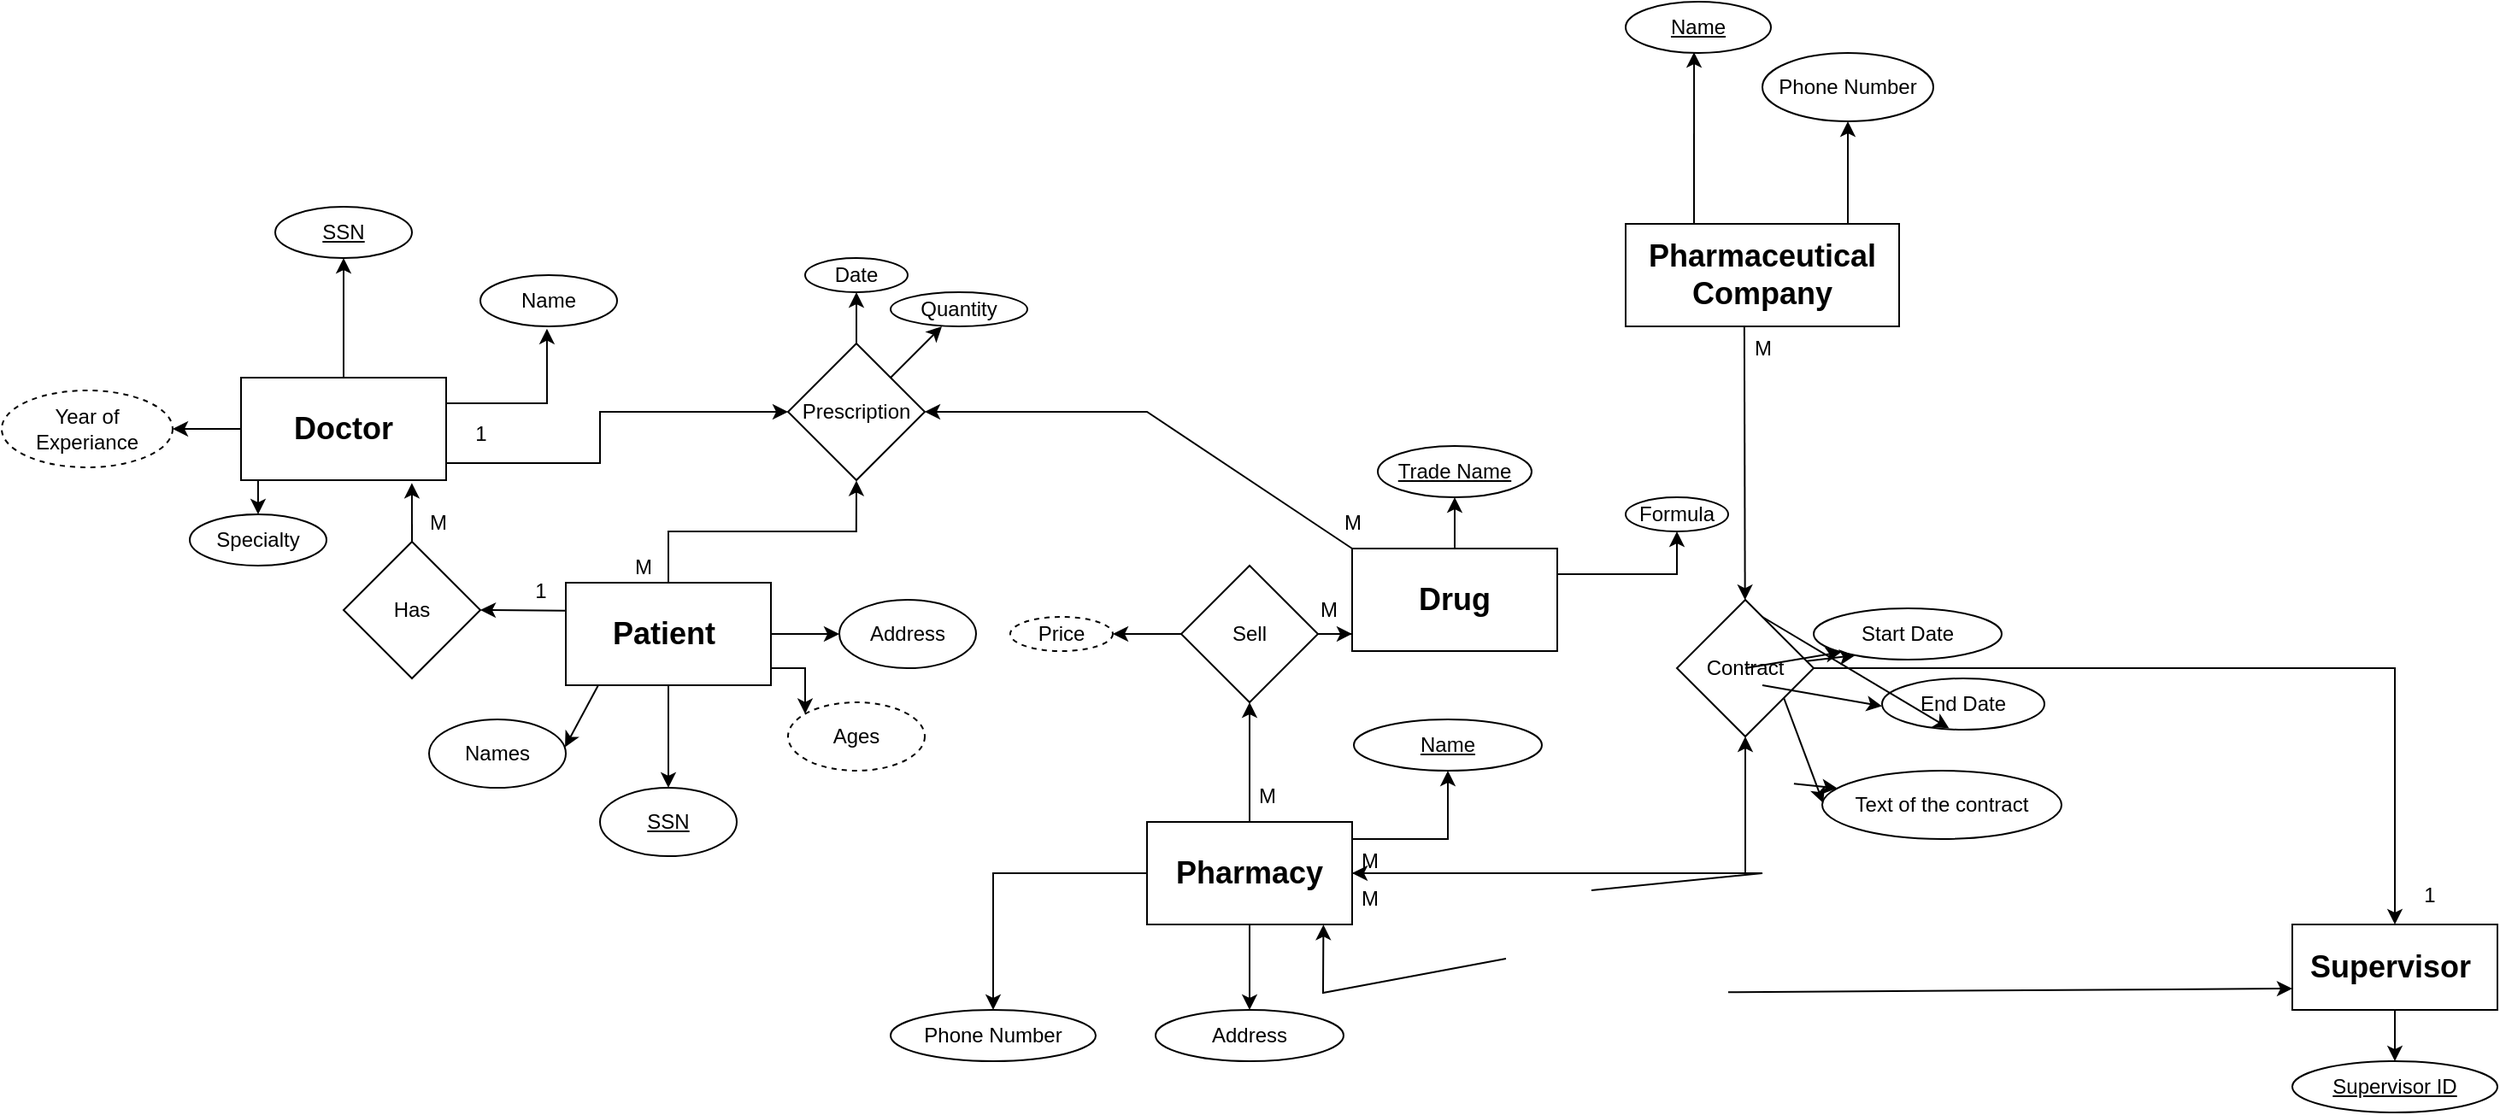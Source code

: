 <mxfile version="24.8.6">
  <diagram name="Page-1" id="-Sb2iiyz_SoWNLAZgfZH">
    <mxGraphModel dx="1687" dy="1969" grid="1" gridSize="10" guides="1" tooltips="1" connect="1" arrows="1" fold="1" page="1" pageScale="1" pageWidth="850" pageHeight="1100" math="0" shadow="0">
      <root>
        <mxCell id="0" />
        <mxCell id="1" parent="0" />
        <mxCell id="ds9kkb-RaBtkJ015G7hP-6" value="" style="edgeStyle=orthogonalEdgeStyle;rounded=0;orthogonalLoop=1;jettySize=auto;html=1;" parent="1" source="ds9kkb-RaBtkJ015G7hP-1" target="ds9kkb-RaBtkJ015G7hP-5" edge="1">
          <mxGeometry relative="1" as="geometry" />
        </mxCell>
        <mxCell id="ds9kkb-RaBtkJ015G7hP-13" value="" style="edgeStyle=orthogonalEdgeStyle;rounded=0;orthogonalLoop=1;jettySize=auto;html=1;" parent="1" source="ds9kkb-RaBtkJ015G7hP-1" target="ds9kkb-RaBtkJ015G7hP-12" edge="1">
          <mxGeometry relative="1" as="geometry" />
        </mxCell>
        <mxCell id="ds9kkb-RaBtkJ015G7hP-18" style="edgeStyle=orthogonalEdgeStyle;rounded=0;orthogonalLoop=1;jettySize=auto;html=1;" parent="1" source="ds9kkb-RaBtkJ015G7hP-1" target="ds9kkb-RaBtkJ015G7hP-14" edge="1">
          <mxGeometry relative="1" as="geometry">
            <Array as="points">
              <mxPoint x="500" y="310" />
            </Array>
          </mxGeometry>
        </mxCell>
        <mxCell id="ds9kkb-RaBtkJ015G7hP-1" value="&lt;h2&gt;Patient&amp;nbsp;&lt;/h2&gt;" style="rounded=0;whiteSpace=wrap;html=1;" parent="1" vertex="1">
          <mxGeometry x="360" y="260" width="120" height="60" as="geometry" />
        </mxCell>
        <mxCell id="ds9kkb-RaBtkJ015G7hP-5" value="SSN" style="ellipse;whiteSpace=wrap;html=1;fontStyle=4" parent="1" vertex="1">
          <mxGeometry x="380" y="380" width="80" height="40" as="geometry" />
        </mxCell>
        <mxCell id="ds9kkb-RaBtkJ015G7hP-7" value="Names" style="ellipse;whiteSpace=wrap;html=1;" parent="1" vertex="1">
          <mxGeometry x="280" y="340" width="80" height="40" as="geometry" />
        </mxCell>
        <mxCell id="ds9kkb-RaBtkJ015G7hP-12" value="Address" style="ellipse;whiteSpace=wrap;html=1;" parent="1" vertex="1">
          <mxGeometry x="520" y="270" width="80" height="40" as="geometry" />
        </mxCell>
        <mxCell id="ds9kkb-RaBtkJ015G7hP-14" value="Ages" style="ellipse;whiteSpace=wrap;html=1;dashed=1;" parent="1" vertex="1">
          <mxGeometry x="490" y="330" width="80" height="40" as="geometry" />
        </mxCell>
        <mxCell id="ds9kkb-RaBtkJ015G7hP-22" value="" style="edgeStyle=orthogonalEdgeStyle;rounded=0;orthogonalLoop=1;jettySize=auto;html=1;" parent="1" source="ds9kkb-RaBtkJ015G7hP-20" target="ds9kkb-RaBtkJ015G7hP-21" edge="1">
          <mxGeometry relative="1" as="geometry" />
        </mxCell>
        <mxCell id="ds9kkb-RaBtkJ015G7hP-31" value="" style="edgeStyle=orthogonalEdgeStyle;rounded=0;orthogonalLoop=1;jettySize=auto;html=1;" parent="1" source="ds9kkb-RaBtkJ015G7hP-20" target="ds9kkb-RaBtkJ015G7hP-30" edge="1">
          <mxGeometry relative="1" as="geometry" />
        </mxCell>
        <mxCell id="ds9kkb-RaBtkJ015G7hP-20" value="&lt;h2&gt;Doctor&lt;/h2&gt;" style="rounded=0;whiteSpace=wrap;html=1;" parent="1" vertex="1">
          <mxGeometry x="170" y="140" width="120" height="60" as="geometry" />
        </mxCell>
        <mxCell id="ds9kkb-RaBtkJ015G7hP-21" value="&lt;u&gt;SSN&lt;/u&gt;" style="ellipse;whiteSpace=wrap;html=1;rounded=0;" parent="1" vertex="1">
          <mxGeometry x="190" y="40" width="80" height="30" as="geometry" />
        </mxCell>
        <mxCell id="ds9kkb-RaBtkJ015G7hP-23" value="Name" style="ellipse;whiteSpace=wrap;html=1;rounded=0;fontStyle=0" parent="1" vertex="1">
          <mxGeometry x="310" y="80" width="80" height="30" as="geometry" />
        </mxCell>
        <mxCell id="ds9kkb-RaBtkJ015G7hP-27" style="edgeStyle=orthogonalEdgeStyle;rounded=0;orthogonalLoop=1;jettySize=auto;html=1;exitX=1;exitY=0.25;exitDx=0;exitDy=0;entryX=0.487;entryY=1.045;entryDx=0;entryDy=0;entryPerimeter=0;" parent="1" source="ds9kkb-RaBtkJ015G7hP-20" target="ds9kkb-RaBtkJ015G7hP-23" edge="1">
          <mxGeometry relative="1" as="geometry" />
        </mxCell>
        <mxCell id="ds9kkb-RaBtkJ015G7hP-28" value="Specialty" style="ellipse;whiteSpace=wrap;html=1;rounded=0;fontStyle=0" parent="1" vertex="1">
          <mxGeometry x="140" y="220" width="80" height="30" as="geometry" />
        </mxCell>
        <mxCell id="ds9kkb-RaBtkJ015G7hP-30" value="Year of Experiance" style="ellipse;whiteSpace=wrap;html=1;rounded=0;fontStyle=0;dashed=1;" parent="1" vertex="1">
          <mxGeometry x="30" y="147.5" width="100" height="45" as="geometry" />
        </mxCell>
        <mxCell id="vuLVgjXynZHdN53VXNv--39" value="" style="edgeStyle=orthogonalEdgeStyle;rounded=0;orthogonalLoop=1;jettySize=auto;html=1;" edge="1" parent="1" source="ds9kkb-RaBtkJ015G7hP-32" target="ds9kkb-RaBtkJ015G7hP-36">
          <mxGeometry relative="1" as="geometry">
            <Array as="points">
              <mxPoint x="1110" y="30" />
              <mxPoint x="1110" y="30" />
            </Array>
          </mxGeometry>
        </mxCell>
        <mxCell id="ds9kkb-RaBtkJ015G7hP-32" value="&lt;h2&gt;Pharmaceutical Company&lt;/h2&gt;" style="rounded=0;whiteSpace=wrap;html=1;" parent="1" vertex="1">
          <mxGeometry x="980" y="50" width="160" height="60" as="geometry" />
        </mxCell>
        <mxCell id="ds9kkb-RaBtkJ015G7hP-34" value="&lt;u&gt;Name&lt;/u&gt;" style="ellipse;whiteSpace=wrap;html=1;" parent="1" vertex="1">
          <mxGeometry x="980" y="-80" width="85" height="30" as="geometry" />
        </mxCell>
        <mxCell id="ds9kkb-RaBtkJ015G7hP-36" value="Phone Number" style="ellipse;whiteSpace=wrap;html=1;" parent="1" vertex="1">
          <mxGeometry x="1060" y="-50" width="100" height="40" as="geometry" />
        </mxCell>
        <mxCell id="ds9kkb-RaBtkJ015G7hP-40" value="" style="edgeStyle=orthogonalEdgeStyle;rounded=0;orthogonalLoop=1;jettySize=auto;html=1;" parent="1" source="ds9kkb-RaBtkJ015G7hP-38" target="ds9kkb-RaBtkJ015G7hP-39" edge="1">
          <mxGeometry relative="1" as="geometry" />
        </mxCell>
        <mxCell id="ds9kkb-RaBtkJ015G7hP-43" style="edgeStyle=orthogonalEdgeStyle;rounded=0;orthogonalLoop=1;jettySize=auto;html=1;exitX=1;exitY=0.25;exitDx=0;exitDy=0;entryX=0.5;entryY=1;entryDx=0;entryDy=0;" parent="1" source="ds9kkb-RaBtkJ015G7hP-38" target="ds9kkb-RaBtkJ015G7hP-41" edge="1">
          <mxGeometry relative="1" as="geometry" />
        </mxCell>
        <mxCell id="ds9kkb-RaBtkJ015G7hP-38" value="&lt;h2&gt;Drug&lt;/h2&gt;" style="rounded=0;whiteSpace=wrap;html=1;" parent="1" vertex="1">
          <mxGeometry x="820" y="240" width="120" height="60" as="geometry" />
        </mxCell>
        <mxCell id="ds9kkb-RaBtkJ015G7hP-39" value="&lt;u&gt;Trade Name&lt;/u&gt;" style="ellipse;whiteSpace=wrap;html=1;" parent="1" vertex="1">
          <mxGeometry x="835" y="180" width="90" height="30" as="geometry" />
        </mxCell>
        <mxCell id="ds9kkb-RaBtkJ015G7hP-41" value="Formula" style="ellipse;whiteSpace=wrap;html=1;" parent="1" vertex="1">
          <mxGeometry x="980" y="210" width="60" height="20" as="geometry" />
        </mxCell>
        <mxCell id="vuLVgjXynZHdN53VXNv--3" value="" style="edgeStyle=orthogonalEdgeStyle;rounded=0;orthogonalLoop=1;jettySize=auto;html=1;" edge="1" parent="1" source="vuLVgjXynZHdN53VXNv--1" target="vuLVgjXynZHdN53VXNv--2">
          <mxGeometry relative="1" as="geometry">
            <Array as="points">
              <mxPoint x="876" y="410" />
            </Array>
          </mxGeometry>
        </mxCell>
        <mxCell id="vuLVgjXynZHdN53VXNv--5" value="" style="edgeStyle=orthogonalEdgeStyle;rounded=0;orthogonalLoop=1;jettySize=auto;html=1;" edge="1" parent="1" source="vuLVgjXynZHdN53VXNv--1" target="vuLVgjXynZHdN53VXNv--4">
          <mxGeometry relative="1" as="geometry" />
        </mxCell>
        <mxCell id="vuLVgjXynZHdN53VXNv--7" value="" style="edgeStyle=orthogonalEdgeStyle;rounded=0;orthogonalLoop=1;jettySize=auto;html=1;" edge="1" parent="1" source="vuLVgjXynZHdN53VXNv--1" target="vuLVgjXynZHdN53VXNv--6">
          <mxGeometry relative="1" as="geometry" />
        </mxCell>
        <mxCell id="vuLVgjXynZHdN53VXNv--19" value="" style="edgeStyle=orthogonalEdgeStyle;rounded=0;orthogonalLoop=1;jettySize=auto;html=1;" edge="1" parent="1" source="vuLVgjXynZHdN53VXNv--1" target="vuLVgjXynZHdN53VXNv--18">
          <mxGeometry relative="1" as="geometry" />
        </mxCell>
        <mxCell id="vuLVgjXynZHdN53VXNv--1" value="&lt;h2&gt;Pharmacy&lt;/h2&gt;" style="rounded=0;whiteSpace=wrap;html=1;" vertex="1" parent="1">
          <mxGeometry x="700" y="400" width="120" height="60" as="geometry" />
        </mxCell>
        <mxCell id="vuLVgjXynZHdN53VXNv--2" value="&lt;u&gt;Name&lt;/u&gt;" style="ellipse;whiteSpace=wrap;html=1;rounded=0;" vertex="1" parent="1">
          <mxGeometry x="821" y="340" width="110" height="30" as="geometry" />
        </mxCell>
        <mxCell id="vuLVgjXynZHdN53VXNv--4" value="Address" style="ellipse;whiteSpace=wrap;html=1;rounded=0;" vertex="1" parent="1">
          <mxGeometry x="705" y="510" width="110" height="30" as="geometry" />
        </mxCell>
        <mxCell id="vuLVgjXynZHdN53VXNv--6" value="Phone Number" style="ellipse;whiteSpace=wrap;html=1;rounded=0;" vertex="1" parent="1">
          <mxGeometry x="550" y="510" width="120" height="30" as="geometry" />
        </mxCell>
        <mxCell id="vuLVgjXynZHdN53VXNv--8" value="Has" style="rhombus;whiteSpace=wrap;html=1;rounded=0;" vertex="1" parent="1">
          <mxGeometry x="230" y="236" width="80" height="80" as="geometry" />
        </mxCell>
        <mxCell id="vuLVgjXynZHdN53VXNv--17" value="M" style="text;html=1;align=center;verticalAlign=middle;resizable=0;points=[];autosize=1;strokeColor=none;fillColor=none;" vertex="1" parent="1">
          <mxGeometry x="270" y="210" width="30" height="30" as="geometry" />
        </mxCell>
        <mxCell id="vuLVgjXynZHdN53VXNv--25" value="" style="edgeStyle=orthogonalEdgeStyle;rounded=0;orthogonalLoop=1;jettySize=auto;html=1;" edge="1" parent="1" source="vuLVgjXynZHdN53VXNv--18" target="vuLVgjXynZHdN53VXNv--24">
          <mxGeometry relative="1" as="geometry" />
        </mxCell>
        <mxCell id="vuLVgjXynZHdN53VXNv--18" value="Sell" style="rhombus;whiteSpace=wrap;html=1;rounded=0;" vertex="1" parent="1">
          <mxGeometry x="720" y="250" width="80" height="80" as="geometry" />
        </mxCell>
        <mxCell id="vuLVgjXynZHdN53VXNv--21" style="edgeStyle=orthogonalEdgeStyle;rounded=0;orthogonalLoop=1;jettySize=auto;html=1;entryX=0;entryY=0.833;entryDx=0;entryDy=0;entryPerimeter=0;" edge="1" parent="1" source="vuLVgjXynZHdN53VXNv--18" target="ds9kkb-RaBtkJ015G7hP-38">
          <mxGeometry relative="1" as="geometry" />
        </mxCell>
        <mxCell id="vuLVgjXynZHdN53VXNv--22" value="M" style="text;html=1;align=center;verticalAlign=middle;resizable=0;points=[];autosize=1;strokeColor=none;fillColor=none;" vertex="1" parent="1">
          <mxGeometry x="755" y="370" width="30" height="30" as="geometry" />
        </mxCell>
        <mxCell id="vuLVgjXynZHdN53VXNv--23" value="M" style="text;html=1;align=center;verticalAlign=middle;resizable=0;points=[];autosize=1;strokeColor=none;fillColor=none;" vertex="1" parent="1">
          <mxGeometry x="791" y="261" width="30" height="30" as="geometry" />
        </mxCell>
        <mxCell id="vuLVgjXynZHdN53VXNv--24" value="Price" style="ellipse;whiteSpace=wrap;html=1;rounded=0;dashed=1;" vertex="1" parent="1">
          <mxGeometry x="620" y="280" width="60" height="20" as="geometry" />
        </mxCell>
        <mxCell id="vuLVgjXynZHdN53VXNv--26" value="" style="edgeStyle=none;orthogonalLoop=1;jettySize=auto;html=1;rounded=0;entryX=0.5;entryY=0;entryDx=0;entryDy=0;exitX=0.083;exitY=1;exitDx=0;exitDy=0;exitPerimeter=0;" edge="1" parent="1" source="ds9kkb-RaBtkJ015G7hP-20" target="ds9kkb-RaBtkJ015G7hP-28">
          <mxGeometry width="100" relative="1" as="geometry">
            <mxPoint x="130" y="210" as="sourcePoint" />
            <mxPoint x="230" y="210" as="targetPoint" />
            <Array as="points" />
          </mxGeometry>
        </mxCell>
        <mxCell id="vuLVgjXynZHdN53VXNv--28" value="" style="edgeStyle=none;orthogonalLoop=1;jettySize=auto;html=1;rounded=0;exitX=0.157;exitY=1.004;exitDx=0;exitDy=0;exitPerimeter=0;entryX=0.994;entryY=0.406;entryDx=0;entryDy=0;entryPerimeter=0;" edge="1" parent="1" source="ds9kkb-RaBtkJ015G7hP-1" target="ds9kkb-RaBtkJ015G7hP-7">
          <mxGeometry width="100" relative="1" as="geometry">
            <mxPoint x="330" y="350" as="sourcePoint" />
            <mxPoint x="430" y="350" as="targetPoint" />
            <Array as="points" />
          </mxGeometry>
        </mxCell>
        <mxCell id="vuLVgjXynZHdN53VXNv--66" value="" style="edgeStyle=orthogonalEdgeStyle;rounded=0;orthogonalLoop=1;jettySize=auto;html=1;" edge="1" parent="1" source="vuLVgjXynZHdN53VXNv--30">
          <mxGeometry relative="1" as="geometry">
            <mxPoint x="530" y="90" as="targetPoint" />
          </mxGeometry>
        </mxCell>
        <mxCell id="vuLVgjXynZHdN53VXNv--30" value="Prescription" style="rhombus;whiteSpace=wrap;html=1;" vertex="1" parent="1">
          <mxGeometry x="490" y="120" width="80" height="80" as="geometry" />
        </mxCell>
        <mxCell id="vuLVgjXynZHdN53VXNv--36" value="" style="edgeStyle=none;orthogonalLoop=1;jettySize=auto;html=1;rounded=0;entryX=0.471;entryY=0.985;entryDx=0;entryDy=0;exitX=0.25;exitY=0;exitDx=0;exitDy=0;entryPerimeter=0;" edge="1" parent="1" source="ds9kkb-RaBtkJ015G7hP-32" target="ds9kkb-RaBtkJ015G7hP-34">
          <mxGeometry width="100" relative="1" as="geometry">
            <mxPoint x="970" y="-20" as="sourcePoint" />
            <mxPoint x="1070" y="-20" as="targetPoint" />
            <Array as="points" />
          </mxGeometry>
        </mxCell>
        <mxCell id="vuLVgjXynZHdN53VXNv--43" value="" style="edgeStyle=none;orthogonalLoop=1;jettySize=auto;html=1;rounded=0;exitX=0.5;exitY=0;exitDx=0;exitDy=0;entryX=0.833;entryY=1.028;entryDx=0;entryDy=0;entryPerimeter=0;" edge="1" parent="1" source="vuLVgjXynZHdN53VXNv--8" target="ds9kkb-RaBtkJ015G7hP-20">
          <mxGeometry width="100" relative="1" as="geometry">
            <mxPoint x="220" y="220" as="sourcePoint" />
            <mxPoint x="320" y="220" as="targetPoint" />
            <Array as="points" />
          </mxGeometry>
        </mxCell>
        <mxCell id="vuLVgjXynZHdN53VXNv--50" value="" style="edgeStyle=none;orthogonalLoop=1;jettySize=auto;html=1;rounded=0;entryX=0;entryY=0.5;entryDx=0;entryDy=0;" edge="1" parent="1" target="vuLVgjXynZHdN53VXNv--30">
          <mxGeometry width="100" relative="1" as="geometry">
            <mxPoint x="290" y="190" as="sourcePoint" />
            <mxPoint x="390" y="190" as="targetPoint" />
            <Array as="points">
              <mxPoint x="380" y="190" />
              <mxPoint x="380" y="160" />
            </Array>
          </mxGeometry>
        </mxCell>
        <mxCell id="vuLVgjXynZHdN53VXNv--51" value="1" style="text;html=1;align=center;verticalAlign=middle;resizable=0;points=[];autosize=1;strokeColor=none;fillColor=none;" vertex="1" parent="1">
          <mxGeometry x="295" y="158" width="30" height="30" as="geometry" />
        </mxCell>
        <mxCell id="vuLVgjXynZHdN53VXNv--53" value="" style="edgeStyle=none;orthogonalLoop=1;jettySize=auto;html=1;rounded=0;exitX=0;exitY=0;exitDx=0;exitDy=0;entryX=1;entryY=0.5;entryDx=0;entryDy=0;" edge="1" parent="1" source="ds9kkb-RaBtkJ015G7hP-38" target="vuLVgjXynZHdN53VXNv--30">
          <mxGeometry width="100" relative="1" as="geometry">
            <mxPoint x="580" y="160" as="sourcePoint" />
            <mxPoint x="680" y="160" as="targetPoint" />
            <Array as="points">
              <mxPoint x="700" y="160" />
            </Array>
          </mxGeometry>
        </mxCell>
        <mxCell id="vuLVgjXynZHdN53VXNv--54" value="M" style="text;html=1;align=center;verticalAlign=middle;resizable=0;points=[];autosize=1;strokeColor=none;fillColor=none;" vertex="1" parent="1">
          <mxGeometry x="805" y="210" width="30" height="30" as="geometry" />
        </mxCell>
        <mxCell id="vuLVgjXynZHdN53VXNv--58" value="" style="edgeStyle=none;orthogonalLoop=1;jettySize=auto;html=1;rounded=0;entryX=-0.064;entryY=0.008;entryDx=0;entryDy=0;entryPerimeter=0;exitX=0.5;exitY=0;exitDx=0;exitDy=0;" edge="1" parent="1" source="ds9kkb-RaBtkJ015G7hP-1">
          <mxGeometry width="100" relative="1" as="geometry">
            <mxPoint x="425.1" y="260.03" as="sourcePoint" />
            <mxPoint x="530" y="200.24" as="targetPoint" />
            <Array as="points">
              <mxPoint x="420" y="250" />
              <mxPoint x="420" y="230" />
              <mxPoint x="529.92" y="230" />
            </Array>
          </mxGeometry>
        </mxCell>
        <mxCell id="vuLVgjXynZHdN53VXNv--63" value="1" style="text;html=1;align=center;verticalAlign=middle;resizable=0;points=[];autosize=1;strokeColor=none;fillColor=none;" vertex="1" parent="1">
          <mxGeometry x="330" y="250" width="30" height="30" as="geometry" />
        </mxCell>
        <mxCell id="vuLVgjXynZHdN53VXNv--64" value="" style="edgeStyle=none;orthogonalLoop=1;jettySize=auto;html=1;rounded=0;entryX=1;entryY=0.5;entryDx=0;entryDy=0;exitX=0.996;exitY=0.879;exitDx=0;exitDy=0;exitPerimeter=0;" edge="1" parent="1" source="vuLVgjXynZHdN53VXNv--63" target="vuLVgjXynZHdN53VXNv--8">
          <mxGeometry width="100" relative="1" as="geometry">
            <mxPoint x="290" y="290" as="sourcePoint" />
            <mxPoint x="390" y="290" as="targetPoint" />
            <Array as="points" />
          </mxGeometry>
        </mxCell>
        <mxCell id="vuLVgjXynZHdN53VXNv--65" value="Date" style="ellipse;whiteSpace=wrap;html=1;" vertex="1" parent="1">
          <mxGeometry x="500" y="70" width="60" height="20" as="geometry" />
        </mxCell>
        <mxCell id="vuLVgjXynZHdN53VXNv--67" value="" style="edgeStyle=none;orthogonalLoop=1;jettySize=auto;html=1;rounded=0;" edge="1" parent="1" source="vuLVgjXynZHdN53VXNv--30">
          <mxGeometry width="100" relative="1" as="geometry">
            <mxPoint x="500" y="110" as="sourcePoint" />
            <mxPoint x="580" y="110" as="targetPoint" />
            <Array as="points" />
          </mxGeometry>
        </mxCell>
        <mxCell id="vuLVgjXynZHdN53VXNv--68" value="Quantity" style="ellipse;whiteSpace=wrap;html=1;" vertex="1" parent="1">
          <mxGeometry x="550" y="90" width="80" height="20" as="geometry" />
        </mxCell>
        <mxCell id="vuLVgjXynZHdN53VXNv--76" value="Start Date" style="ellipse;whiteSpace=wrap;html=1;" vertex="1" parent="1">
          <mxGeometry x="1090" y="275" width="110" height="30" as="geometry" />
        </mxCell>
        <mxCell id="vuLVgjXynZHdN53VXNv--78" value="End Date" style="ellipse;whiteSpace=wrap;html=1;" vertex="1" parent="1">
          <mxGeometry x="1130" y="316" width="95" height="30" as="geometry" />
        </mxCell>
        <mxCell id="vuLVgjXynZHdN53VXNv--80" value="Text of the contract" style="ellipse;whiteSpace=wrap;html=1;" vertex="1" parent="1">
          <mxGeometry x="1095" y="370" width="140" height="40" as="geometry" />
        </mxCell>
        <mxCell id="vuLVgjXynZHdN53VXNv--91" value="" style="edgeStyle=orthogonalEdgeStyle;rounded=0;orthogonalLoop=1;jettySize=auto;html=1;" edge="1" parent="1" source="vuLVgjXynZHdN53VXNv--89" target="vuLVgjXynZHdN53VXNv--90">
          <mxGeometry relative="1" as="geometry" />
        </mxCell>
        <mxCell id="vuLVgjXynZHdN53VXNv--89" value="&lt;h2&gt;Supervisor&amp;nbsp;&lt;/h2&gt;" style="whiteSpace=wrap;html=1;" vertex="1" parent="1">
          <mxGeometry x="1370" y="460" width="120" height="50" as="geometry" />
        </mxCell>
        <mxCell id="vuLVgjXynZHdN53VXNv--90" value="&lt;u&gt;Supervisor ID&lt;/u&gt;" style="ellipse;whiteSpace=wrap;html=1;" vertex="1" parent="1">
          <mxGeometry x="1370" y="540" width="120" height="30" as="geometry" />
        </mxCell>
        <mxCell id="vuLVgjXynZHdN53VXNv--126" value="M" style="text;html=1;align=center;verticalAlign=middle;resizable=0;points=[];autosize=1;strokeColor=none;fillColor=none;" vertex="1" parent="1">
          <mxGeometry x="390" y="236" width="30" height="30" as="geometry" />
        </mxCell>
        <mxCell id="vuLVgjXynZHdN53VXNv--149" value="Contract" style="rhombus;whiteSpace=wrap;html=1;" vertex="1" parent="1">
          <mxGeometry x="1010" y="270" width="80" height="80" as="geometry" />
        </mxCell>
        <mxCell id="vuLVgjXynZHdN53VXNv--151" value="" style="edgeStyle=none;orthogonalLoop=1;jettySize=auto;html=1;rounded=0;entryX=0.498;entryY=0.002;entryDx=0;entryDy=0;entryPerimeter=0;exitX=0.434;exitY=1.006;exitDx=0;exitDy=0;exitPerimeter=0;" edge="1" parent="1" source="ds9kkb-RaBtkJ015G7hP-32" target="vuLVgjXynZHdN53VXNv--149">
          <mxGeometry width="100" relative="1" as="geometry">
            <mxPoint x="1068" y="126" as="sourcePoint" />
            <mxPoint x="1052" y="270" as="targetPoint" />
            <Array as="points" />
          </mxGeometry>
        </mxCell>
        <mxCell id="vuLVgjXynZHdN53VXNv--152" value="" style="edgeStyle=none;orthogonalLoop=1;jettySize=auto;html=1;rounded=0;entryX=0.5;entryY=1;entryDx=0;entryDy=0;" edge="1" parent="1" target="vuLVgjXynZHdN53VXNv--149">
          <mxGeometry width="100" relative="1" as="geometry">
            <mxPoint x="820" y="430" as="sourcePoint" />
            <mxPoint x="920" y="430" as="targetPoint" />
            <Array as="points">
              <mxPoint x="1050" y="430" />
            </Array>
          </mxGeometry>
        </mxCell>
        <mxCell id="vuLVgjXynZHdN53VXNv--153" value="M" style="text;html=1;align=center;verticalAlign=middle;resizable=0;points=[];autosize=1;strokeColor=none;fillColor=none;" vertex="1" parent="1">
          <mxGeometry x="815" y="408" width="30" height="30" as="geometry" />
        </mxCell>
        <mxCell id="vuLVgjXynZHdN53VXNv--154" value="M" style="text;html=1;align=center;verticalAlign=middle;resizable=0;points=[];autosize=1;strokeColor=none;fillColor=none;" vertex="1" parent="1">
          <mxGeometry x="1045" y="108" width="30" height="30" as="geometry" />
        </mxCell>
        <mxCell id="vuLVgjXynZHdN53VXNv--161" value="" style="edgeStyle=none;orthogonalLoop=1;jettySize=auto;html=1;rounded=0;entryX=0.413;entryY=0.975;entryDx=0;entryDy=0;entryPerimeter=0;exitX=0.625;exitY=0.125;exitDx=0;exitDy=0;exitPerimeter=0;" edge="1" parent="1" source="vuLVgjXynZHdN53VXNv--149" target="vuLVgjXynZHdN53VXNv--78">
          <mxGeometry width="100" relative="1" as="geometry">
            <mxPoint x="1040" y="270" as="sourcePoint" />
            <mxPoint x="1140" y="270" as="targetPoint" />
            <Array as="points" />
          </mxGeometry>
        </mxCell>
        <mxCell id="vuLVgjXynZHdN53VXNv--162" value="" style="edgeStyle=none;orthogonalLoop=1;jettySize=auto;html=1;rounded=0;entryX=0.22;entryY=0.919;entryDx=0;entryDy=0;entryPerimeter=0;" edge="1" parent="1" source="vuLVgjXynZHdN53VXNv--149" target="vuLVgjXynZHdN53VXNv--76">
          <mxGeometry width="100" relative="1" as="geometry">
            <mxPoint x="1050" y="270" as="sourcePoint" />
            <mxPoint x="1150" y="270" as="targetPoint" />
            <Array as="points" />
          </mxGeometry>
        </mxCell>
        <mxCell id="vuLVgjXynZHdN53VXNv--163" value="" style="edgeStyle=none;orthogonalLoop=1;jettySize=auto;html=1;rounded=0;exitX=0.783;exitY=0.721;exitDx=0;exitDy=0;exitPerimeter=0;entryX=0.004;entryY=0.473;entryDx=0;entryDy=0;entryPerimeter=0;" edge="1" parent="1" source="vuLVgjXynZHdN53VXNv--149" target="vuLVgjXynZHdN53VXNv--80">
          <mxGeometry width="100" relative="1" as="geometry">
            <mxPoint x="1030" y="330" as="sourcePoint" />
            <mxPoint x="1130" y="340" as="targetPoint" />
            <Array as="points" />
          </mxGeometry>
        </mxCell>
        <mxCell id="vuLVgjXynZHdN53VXNv--164" value="" style="edgeStyle=none;orthogonalLoop=1;jettySize=auto;html=1;rounded=0;exitX=1;exitY=0.5;exitDx=0;exitDy=0;entryX=0.5;entryY=0;entryDx=0;entryDy=0;" edge="1" parent="1" source="vuLVgjXynZHdN53VXNv--149" target="vuLVgjXynZHdN53VXNv--89">
          <mxGeometry width="100" relative="1" as="geometry">
            <mxPoint x="1130" y="290" as="sourcePoint" />
            <mxPoint x="1230" y="290" as="targetPoint" />
            <Array as="points">
              <mxPoint x="1430" y="310" />
            </Array>
          </mxGeometry>
        </mxCell>
        <mxCell id="vuLVgjXynZHdN53VXNv--165" value="1" style="text;html=1;align=center;verticalAlign=middle;resizable=0;points=[];autosize=1;strokeColor=none;fillColor=none;" vertex="1" parent="1">
          <mxGeometry x="1435" y="428" width="30" height="30" as="geometry" />
        </mxCell>
        <mxCell id="vuLVgjXynZHdN53VXNv--116" value="M" style="text;html=1;align=center;verticalAlign=middle;resizable=0;points=[];autosize=1;strokeColor=none;fillColor=none;" vertex="1" parent="1">
          <mxGeometry x="815" y="430" width="30" height="30" as="geometry" />
        </mxCell>
        <mxCell id="vuLVgjXynZHdN53VXNv--118" value="" style="edgeStyle=none;orthogonalLoop=1;jettySize=auto;html=1;rounded=0;exitX=0.5;exitY=1;exitDx=0;exitDy=0;" edge="1" parent="1" target="vuLVgjXynZHdN53VXNv--1">
          <mxGeometry width="100" relative="1" as="geometry">
            <mxPoint x="960" y="440" as="sourcePoint" />
            <mxPoint x="1060" y="440" as="targetPoint" />
            <Array as="points">
              <mxPoint x="1060" y="430" />
            </Array>
          </mxGeometry>
        </mxCell>
        <mxCell id="vuLVgjXynZHdN53VXNv--119" value="" style="edgeStyle=none;orthogonalLoop=1;jettySize=auto;html=1;rounded=0;exitX=0.684;exitY=0.818;exitDx=0;exitDy=0;exitPerimeter=0;entryX=0.064;entryY=0.258;entryDx=0;entryDy=0;entryPerimeter=0;" edge="1" parent="1" target="vuLVgjXynZHdN53VXNv--80">
          <mxGeometry width="100" relative="1" as="geometry">
            <mxPoint x="1078.46" y="377.6" as="sourcePoint" />
            <mxPoint x="1100" y="388.0" as="targetPoint" />
            <Array as="points" />
          </mxGeometry>
        </mxCell>
        <mxCell id="vuLVgjXynZHdN53VXNv--120" value="" style="edgeStyle=none;orthogonalLoop=1;jettySize=auto;html=1;rounded=0;exitX=0.609;exitY=0.111;exitDx=0;exitDy=0;exitPerimeter=0;entryX=0;entryY=1;entryDx=0;entryDy=0;" edge="1" parent="1" target="vuLVgjXynZHdN53VXNv--76">
          <mxGeometry width="100" relative="1" as="geometry">
            <mxPoint x="1050" y="310" as="sourcePoint" />
            <mxPoint x="1150" y="310" as="targetPoint" />
            <Array as="points" />
          </mxGeometry>
        </mxCell>
        <mxCell id="vuLVgjXynZHdN53VXNv--122" value="" style="edgeStyle=none;orthogonalLoop=1;jettySize=auto;html=1;rounded=0;entryX=0;entryY=0.541;entryDx=0;entryDy=0;entryPerimeter=0;" edge="1" parent="1" target="vuLVgjXynZHdN53VXNv--78">
          <mxGeometry width="100" relative="1" as="geometry">
            <mxPoint x="1060" y="320" as="sourcePoint" />
            <mxPoint x="1160" y="320" as="targetPoint" />
            <Array as="points" />
          </mxGeometry>
        </mxCell>
        <mxCell id="vuLVgjXynZHdN53VXNv--123" value="" style="edgeStyle=none;orthogonalLoop=1;jettySize=auto;html=1;rounded=0;entryX=0;entryY=0.75;entryDx=0;entryDy=0;" edge="1" parent="1" target="vuLVgjXynZHdN53VXNv--89">
          <mxGeometry width="100" relative="1" as="geometry">
            <mxPoint x="1040" y="499.66" as="sourcePoint" />
            <mxPoint x="1140" y="499.66" as="targetPoint" />
            <Array as="points" />
          </mxGeometry>
        </mxCell>
        <mxCell id="vuLVgjXynZHdN53VXNv--124" value="" style="edgeStyle=none;orthogonalLoop=1;jettySize=auto;html=1;rounded=0;exitX=0;exitY=0.5;exitDx=0;exitDy=0;entryX=0.86;entryY=1.002;entryDx=0;entryDy=0;entryPerimeter=0;" edge="1" parent="1" target="vuLVgjXynZHdN53VXNv--1">
          <mxGeometry width="100" relative="1" as="geometry">
            <mxPoint x="910" y="480" as="sourcePoint" />
            <mxPoint x="1010" y="480" as="targetPoint" />
            <Array as="points">
              <mxPoint x="803" y="500" />
            </Array>
          </mxGeometry>
        </mxCell>
      </root>
    </mxGraphModel>
  </diagram>
</mxfile>
